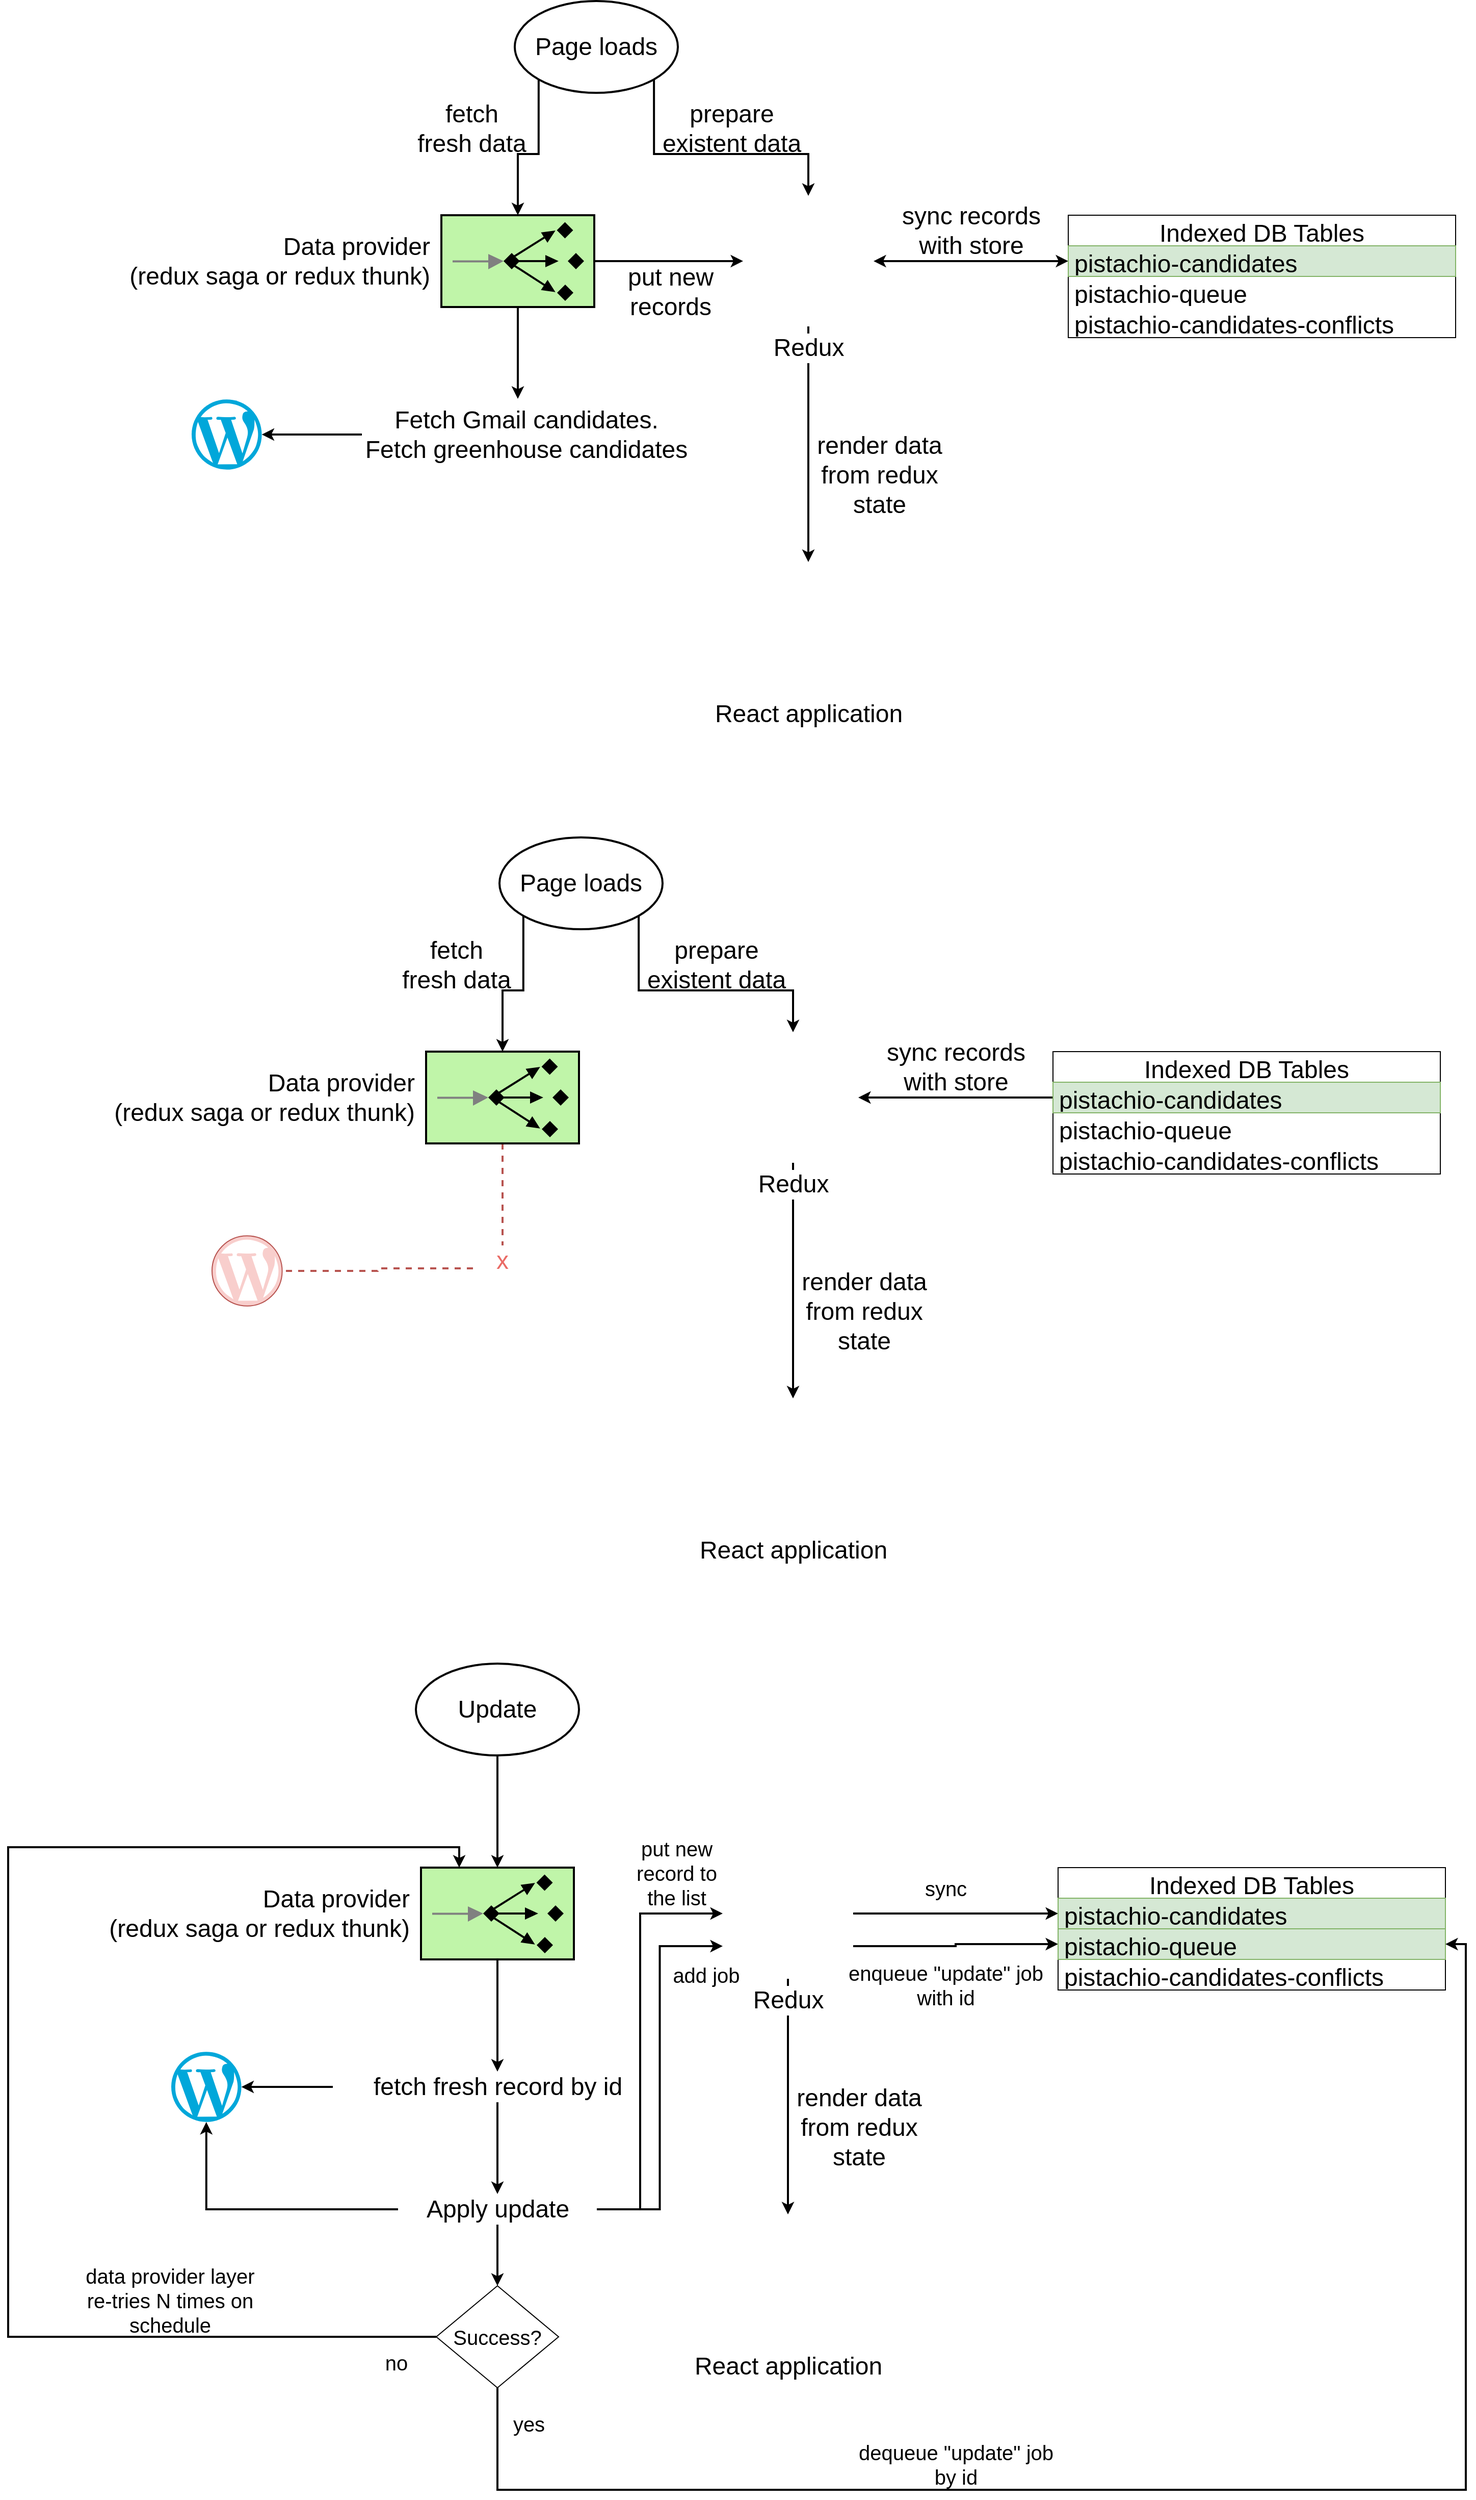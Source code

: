 <mxfile version="20.2.3" type="github">
  <diagram id="n3OmtDXUTwSOZxKZHaJ7" name="Page-1">
    <mxGraphModel dx="2813" dy="1084" grid="1" gridSize="10" guides="1" tooltips="1" connect="1" arrows="1" fold="1" page="1" pageScale="1" pageWidth="850" pageHeight="1100" math="0" shadow="0">
      <root>
        <mxCell id="0" />
        <mxCell id="1" parent="0" />
        <mxCell id="Z41pFUrx37civVczPFok-12" style="edgeStyle=orthogonalEdgeStyle;rounded=0;orthogonalLoop=1;jettySize=auto;html=1;exitX=0;exitY=1;exitDx=0;exitDy=0;entryX=0.5;entryY=0;entryDx=0;entryDy=0;entryPerimeter=0;fontSize=24;startArrow=none;startFill=0;strokeWidth=2;" parent="1" source="Z41pFUrx37civVczPFok-16" target="Z41pFUrx37civVczPFok-6" edge="1">
          <mxGeometry relative="1" as="geometry">
            <mxPoint x="180" y="130" as="sourcePoint" />
          </mxGeometry>
        </mxCell>
        <mxCell id="Z41pFUrx37civVczPFok-13" style="edgeStyle=orthogonalEdgeStyle;rounded=0;orthogonalLoop=1;jettySize=auto;html=1;exitX=1;exitY=1;exitDx=0;exitDy=0;entryX=0.5;entryY=0;entryDx=0;entryDy=0;fontSize=24;startArrow=none;startFill=0;strokeWidth=2;" parent="1" source="Z41pFUrx37civVczPFok-16" target="Z41pFUrx37civVczPFok-5" edge="1">
          <mxGeometry relative="1" as="geometry">
            <mxPoint x="260" y="130" as="sourcePoint" />
            <Array as="points">
              <mxPoint x="274" y="200" />
              <mxPoint x="425" y="200" />
            </Array>
          </mxGeometry>
        </mxCell>
        <mxCell id="Z41pFUrx37civVczPFok-4" value="React application" style="shape=image;html=1;verticalAlign=top;verticalLabelPosition=bottom;labelBackgroundColor=#ffffff;imageAspect=0;aspect=fixed;image=https://cdn1.iconfinder.com/data/icons/unicons-line-vol-5/24/react-128.png;fontSize=24;" parent="1" vertex="1">
          <mxGeometry x="361" y="600" width="128" height="128" as="geometry" />
        </mxCell>
        <mxCell id="Z41pFUrx37civVczPFok-11" style="edgeStyle=orthogonalEdgeStyle;rounded=0;orthogonalLoop=1;jettySize=auto;html=1;entryX=0;entryY=0.5;entryDx=0;entryDy=0;fontSize=24;strokeWidth=2;startArrow=classic;startFill=1;" parent="1" source="Z41pFUrx37civVczPFok-5" target="Z41pFUrx37civVczPFok-8" edge="1">
          <mxGeometry relative="1" as="geometry" />
        </mxCell>
        <mxCell id="Z41pFUrx37civVczPFok-21" style="edgeStyle=orthogonalEdgeStyle;rounded=0;orthogonalLoop=1;jettySize=auto;html=1;entryX=0.5;entryY=0;entryDx=0;entryDy=0;fontSize=24;startArrow=none;startFill=0;strokeWidth=2;" parent="1" source="Z41pFUrx37civVczPFok-5" target="Z41pFUrx37civVczPFok-4" edge="1">
          <mxGeometry relative="1" as="geometry" />
        </mxCell>
        <mxCell id="Z41pFUrx37civVczPFok-5" value="Redux" style="shape=image;html=1;verticalAlign=top;verticalLabelPosition=bottom;labelBackgroundColor=#ffffff;imageAspect=0;aspect=fixed;image=https://cdn2.iconfinder.com/data/icons/boxicons-logos/24/bxl-redux-128.png;fontSize=24;" parent="1" vertex="1">
          <mxGeometry x="361" y="241" width="128" height="128" as="geometry" />
        </mxCell>
        <mxCell id="Z41pFUrx37civVczPFok-15" style="edgeStyle=orthogonalEdgeStyle;rounded=0;orthogonalLoop=1;jettySize=auto;html=1;entryX=0.5;entryY=0;entryDx=0;entryDy=0;fontSize=24;startArrow=none;startFill=0;strokeWidth=2;" parent="1" source="Z41pFUrx37civVczPFok-6" edge="1">
          <mxGeometry relative="1" as="geometry">
            <mxPoint x="140" y="440" as="targetPoint" />
          </mxGeometry>
        </mxCell>
        <mxCell id="Z41pFUrx37civVczPFok-6" value="&lt;font style=&quot;font-size: 24px;&quot;&gt;Data provider&lt;br&gt;&lt;/font&gt;&lt;font style=&quot;font-size: 24px;&quot;&gt;(redux saga or redux thunk)&lt;br&gt;&lt;/font&gt;" style="fillColor=#c0f5a9;dashed=0;outlineConnect=0;strokeWidth=2;html=1;align=right;fontSize=8;verticalLabelPosition=middle;verticalAlign=middle;shape=mxgraph.eip.message_dispatcher;labelPosition=left;spacingRight=10;" parent="1" vertex="1">
          <mxGeometry x="65" y="260" width="150" height="90" as="geometry" />
        </mxCell>
        <mxCell id="Z41pFUrx37civVczPFok-7" value="Indexed DB Tables" style="swimlane;fontStyle=0;childLayout=stackLayout;horizontal=1;startSize=30;horizontalStack=0;resizeParent=1;resizeParentMax=0;resizeLast=0;collapsible=1;marginBottom=0;fontSize=24;" parent="1" vertex="1">
          <mxGeometry x="680" y="260" width="380" height="120" as="geometry" />
        </mxCell>
        <mxCell id="Z41pFUrx37civVczPFok-8" value="pistachio-candidates" style="text;strokeColor=#82b366;fillColor=#d5e8d4;align=left;verticalAlign=middle;spacingLeft=4;spacingRight=4;overflow=hidden;points=[[0,0.5],[1,0.5]];portConstraint=eastwest;rotatable=0;fontSize=24;" parent="Z41pFUrx37civVczPFok-7" vertex="1">
          <mxGeometry y="30" width="380" height="30" as="geometry" />
        </mxCell>
        <mxCell id="Z41pFUrx37civVczPFok-9" value="pistachio-queue" style="text;strokeColor=none;fillColor=none;align=left;verticalAlign=middle;spacingLeft=4;spacingRight=4;overflow=hidden;points=[[0,0.5],[1,0.5]];portConstraint=eastwest;rotatable=0;fontSize=24;" parent="Z41pFUrx37civVczPFok-7" vertex="1">
          <mxGeometry y="60" width="380" height="30" as="geometry" />
        </mxCell>
        <mxCell id="Z41pFUrx37civVczPFok-10" value="pistachio-candidates-conflicts" style="text;strokeColor=none;fillColor=none;align=left;verticalAlign=middle;spacingLeft=4;spacingRight=4;overflow=hidden;points=[[0,0.5],[1,0.5]];portConstraint=eastwest;rotatable=0;fontSize=24;" parent="Z41pFUrx37civVczPFok-7" vertex="1">
          <mxGeometry y="90" width="380" height="30" as="geometry" />
        </mxCell>
        <mxCell id="Z41pFUrx37civVczPFok-20" style="edgeStyle=orthogonalEdgeStyle;rounded=0;orthogonalLoop=1;jettySize=auto;html=1;entryX=0;entryY=0.5;entryDx=0;entryDy=0;fontSize=24;startArrow=none;startFill=0;strokeWidth=2;exitX=1;exitY=0.5;exitDx=0;exitDy=0;exitPerimeter=0;" parent="1" source="Z41pFUrx37civVczPFok-6" target="Z41pFUrx37civVczPFok-5" edge="1">
          <mxGeometry relative="1" as="geometry" />
        </mxCell>
        <mxCell id="Z41pFUrx37civVczPFok-16" value="&lt;font style=&quot;font-size: 24px;&quot;&gt;Page loads&lt;/font&gt;" style="ellipse;whiteSpace=wrap;html=1;fontSize=24;strokeWidth=2;" parent="1" vertex="1">
          <mxGeometry x="137" y="50" width="160" height="90" as="geometry" />
        </mxCell>
        <mxCell id="Z41pFUrx37civVczPFok-18" value="" style="dashed=0;outlineConnect=0;html=1;align=center;labelPosition=center;verticalLabelPosition=bottom;verticalAlign=top;shape=mxgraph.weblogos.wordpress_2;fillColor=#00A7DA;strokeColor=none;fontSize=24;" parent="1" vertex="1">
          <mxGeometry x="-180" y="440.6" width="68.8" height="68.8" as="geometry" />
        </mxCell>
        <mxCell id="Z41pFUrx37civVczPFok-22" value="fetch fresh data" style="text;html=1;strokeColor=none;fillColor=none;align=center;verticalAlign=middle;whiteSpace=wrap;rounded=0;fontSize=24;" parent="1" vertex="1">
          <mxGeometry x="40" y="160" width="110" height="30" as="geometry" />
        </mxCell>
        <mxCell id="Z41pFUrx37civVczPFok-23" value="prepare existent data" style="text;html=1;strokeColor=none;fillColor=none;align=center;verticalAlign=middle;whiteSpace=wrap;rounded=0;fontSize=24;" parent="1" vertex="1">
          <mxGeometry x="275" y="160" width="150" height="30" as="geometry" />
        </mxCell>
        <mxCell id="Z41pFUrx37civVczPFok-24" value="sync records with store" style="text;html=1;strokeColor=none;fillColor=none;align=center;verticalAlign=middle;whiteSpace=wrap;rounded=0;fontSize=24;" parent="1" vertex="1">
          <mxGeometry x="510" y="255" width="150" height="40" as="geometry" />
        </mxCell>
        <mxCell id="Z41pFUrx37civVczPFok-25" value="put new records" style="text;html=1;strokeColor=none;fillColor=none;align=center;verticalAlign=middle;whiteSpace=wrap;rounded=0;fontSize=24;" parent="1" vertex="1">
          <mxGeometry x="240" y="320" width="100" height="30" as="geometry" />
        </mxCell>
        <mxCell id="Z41pFUrx37civVczPFok-29" value="render data from redux state" style="text;html=1;strokeColor=none;fillColor=none;align=center;verticalAlign=middle;whiteSpace=wrap;rounded=0;fontSize=24;" parent="1" vertex="1">
          <mxGeometry x="410" y="500.4" width="170" height="30" as="geometry" />
        </mxCell>
        <mxCell id="Z41pFUrx37civVczPFok-31" style="edgeStyle=orthogonalEdgeStyle;rounded=0;orthogonalLoop=1;jettySize=auto;html=1;fontSize=24;startArrow=none;startFill=0;strokeWidth=2;" parent="1" source="Z41pFUrx37civVczPFok-30" target="Z41pFUrx37civVczPFok-18" edge="1">
          <mxGeometry relative="1" as="geometry" />
        </mxCell>
        <mxCell id="Z41pFUrx37civVczPFok-30" value="&lt;div&gt;Fetch Gmail candidates.&lt;/div&gt;&lt;div&gt;Fetch greenhouse candidates&lt;br&gt;&lt;/div&gt;" style="text;html=1;strokeColor=none;fillColor=none;align=center;verticalAlign=middle;whiteSpace=wrap;rounded=0;fontSize=24;" parent="1" vertex="1">
          <mxGeometry x="-13" y="460" width="323" height="30" as="geometry" />
        </mxCell>
        <mxCell id="Z41pFUrx37civVczPFok-32" style="edgeStyle=orthogonalEdgeStyle;rounded=0;orthogonalLoop=1;jettySize=auto;html=1;exitX=0;exitY=1;exitDx=0;exitDy=0;entryX=0.5;entryY=0;entryDx=0;entryDy=0;entryPerimeter=0;fontSize=24;startArrow=none;startFill=0;strokeWidth=2;" parent="1" source="Z41pFUrx37civVczPFok-45" target="Z41pFUrx37civVczPFok-39" edge="1">
          <mxGeometry relative="1" as="geometry">
            <mxPoint x="165" y="950" as="sourcePoint" />
          </mxGeometry>
        </mxCell>
        <mxCell id="Z41pFUrx37civVczPFok-33" style="edgeStyle=orthogonalEdgeStyle;rounded=0;orthogonalLoop=1;jettySize=auto;html=1;exitX=1;exitY=1;exitDx=0;exitDy=0;entryX=0.5;entryY=0;entryDx=0;entryDy=0;fontSize=24;startArrow=none;startFill=0;strokeWidth=2;" parent="1" source="Z41pFUrx37civVczPFok-45" target="Z41pFUrx37civVczPFok-37" edge="1">
          <mxGeometry relative="1" as="geometry">
            <mxPoint x="245" y="950" as="sourcePoint" />
            <Array as="points">
              <mxPoint x="259" y="1020" />
              <mxPoint x="410" y="1020" />
            </Array>
          </mxGeometry>
        </mxCell>
        <mxCell id="Z41pFUrx37civVczPFok-34" value="React application" style="shape=image;html=1;verticalAlign=top;verticalLabelPosition=bottom;labelBackgroundColor=#ffffff;imageAspect=0;aspect=fixed;image=https://cdn1.iconfinder.com/data/icons/unicons-line-vol-5/24/react-128.png;fontSize=24;" parent="1" vertex="1">
          <mxGeometry x="346" y="1420" width="128" height="128" as="geometry" />
        </mxCell>
        <mxCell id="Z41pFUrx37civVczPFok-35" style="edgeStyle=orthogonalEdgeStyle;rounded=0;orthogonalLoop=1;jettySize=auto;html=1;entryX=0;entryY=0.5;entryDx=0;entryDy=0;fontSize=24;strokeWidth=2;startArrow=classic;startFill=1;endArrow=none;endFill=0;" parent="1" source="Z41pFUrx37civVczPFok-37" target="Z41pFUrx37civVczPFok-41" edge="1">
          <mxGeometry relative="1" as="geometry" />
        </mxCell>
        <mxCell id="Z41pFUrx37civVczPFok-36" style="edgeStyle=orthogonalEdgeStyle;rounded=0;orthogonalLoop=1;jettySize=auto;html=1;entryX=0.5;entryY=0;entryDx=0;entryDy=0;fontSize=24;startArrow=none;startFill=0;strokeWidth=2;" parent="1" source="Z41pFUrx37civVczPFok-37" target="Z41pFUrx37civVczPFok-34" edge="1">
          <mxGeometry relative="1" as="geometry" />
        </mxCell>
        <mxCell id="Z41pFUrx37civVczPFok-37" value="Redux" style="shape=image;html=1;verticalAlign=top;verticalLabelPosition=bottom;labelBackgroundColor=#ffffff;imageAspect=0;aspect=fixed;image=https://cdn2.iconfinder.com/data/icons/boxicons-logos/24/bxl-redux-128.png;fontSize=24;" parent="1" vertex="1">
          <mxGeometry x="346" y="1061" width="128" height="128" as="geometry" />
        </mxCell>
        <mxCell id="Z41pFUrx37civVczPFok-38" style="edgeStyle=orthogonalEdgeStyle;rounded=0;orthogonalLoop=1;jettySize=auto;html=1;fontSize=24;startArrow=none;startFill=0;strokeWidth=2;entryX=0.5;entryY=0;entryDx=0;entryDy=0;dashed=1;fillColor=#f8cecc;strokeColor=#b85450;endArrow=none;endFill=0;" parent="1" source="Z41pFUrx37civVczPFok-39" target="Z41pFUrx37civVczPFok-53" edge="1">
          <mxGeometry relative="1" as="geometry">
            <mxPoint x="125" y="1270" as="targetPoint" />
          </mxGeometry>
        </mxCell>
        <mxCell id="Z41pFUrx37civVczPFok-39" value="&lt;font style=&quot;font-size: 24px;&quot;&gt;Data provider&lt;br&gt;&lt;/font&gt;&lt;font style=&quot;font-size: 24px;&quot;&gt;(redux saga or redux thunk)&lt;br&gt;&lt;/font&gt;" style="fillColor=#c0f5a9;dashed=0;outlineConnect=0;strokeWidth=2;html=1;align=right;fontSize=8;verticalLabelPosition=middle;verticalAlign=middle;shape=mxgraph.eip.message_dispatcher;labelPosition=left;spacingRight=10;" parent="1" vertex="1">
          <mxGeometry x="50" y="1080" width="150" height="90" as="geometry" />
        </mxCell>
        <mxCell id="Z41pFUrx37civVczPFok-40" value="Indexed DB Tables" style="swimlane;fontStyle=0;childLayout=stackLayout;horizontal=1;startSize=30;horizontalStack=0;resizeParent=1;resizeParentMax=0;resizeLast=0;collapsible=1;marginBottom=0;fontSize=24;" parent="1" vertex="1">
          <mxGeometry x="665" y="1080" width="380" height="120" as="geometry" />
        </mxCell>
        <mxCell id="Z41pFUrx37civVczPFok-41" value="pistachio-candidates" style="text;strokeColor=#82b366;fillColor=#d5e8d4;align=left;verticalAlign=middle;spacingLeft=4;spacingRight=4;overflow=hidden;points=[[0,0.5],[1,0.5]];portConstraint=eastwest;rotatable=0;fontSize=24;" parent="Z41pFUrx37civVczPFok-40" vertex="1">
          <mxGeometry y="30" width="380" height="30" as="geometry" />
        </mxCell>
        <mxCell id="Z41pFUrx37civVczPFok-42" value="pistachio-queue" style="text;strokeColor=none;fillColor=none;align=left;verticalAlign=middle;spacingLeft=4;spacingRight=4;overflow=hidden;points=[[0,0.5],[1,0.5]];portConstraint=eastwest;rotatable=0;fontSize=24;" parent="Z41pFUrx37civVczPFok-40" vertex="1">
          <mxGeometry y="60" width="380" height="30" as="geometry" />
        </mxCell>
        <mxCell id="Z41pFUrx37civVczPFok-43" value="pistachio-candidates-conflicts" style="text;strokeColor=none;fillColor=none;align=left;verticalAlign=middle;spacingLeft=4;spacingRight=4;overflow=hidden;points=[[0,0.5],[1,0.5]];portConstraint=eastwest;rotatable=0;fontSize=24;" parent="Z41pFUrx37civVczPFok-40" vertex="1">
          <mxGeometry y="90" width="380" height="30" as="geometry" />
        </mxCell>
        <mxCell id="Z41pFUrx37civVczPFok-45" value="&lt;font style=&quot;font-size: 24px;&quot;&gt;Page loads&lt;/font&gt;" style="ellipse;whiteSpace=wrap;html=1;fontSize=24;strokeWidth=2;" parent="1" vertex="1">
          <mxGeometry x="122" y="870" width="160" height="90" as="geometry" />
        </mxCell>
        <mxCell id="Z41pFUrx37civVczPFok-46" value="" style="dashed=0;outlineConnect=0;html=1;align=center;labelPosition=center;verticalLabelPosition=bottom;verticalAlign=top;shape=mxgraph.weblogos.wordpress_2;fillColor=#f8cecc;strokeColor=#b85450;fontSize=24;" parent="1" vertex="1">
          <mxGeometry x="-160" y="1260.6" width="68.8" height="68.8" as="geometry" />
        </mxCell>
        <mxCell id="Z41pFUrx37civVczPFok-47" value="fetch fresh data" style="text;html=1;strokeColor=none;fillColor=none;align=center;verticalAlign=middle;whiteSpace=wrap;rounded=0;fontSize=24;" parent="1" vertex="1">
          <mxGeometry x="25" y="980" width="110" height="30" as="geometry" />
        </mxCell>
        <mxCell id="Z41pFUrx37civVczPFok-48" value="prepare existent data" style="text;html=1;strokeColor=none;fillColor=none;align=center;verticalAlign=middle;whiteSpace=wrap;rounded=0;fontSize=24;" parent="1" vertex="1">
          <mxGeometry x="260" y="980" width="150" height="30" as="geometry" />
        </mxCell>
        <mxCell id="Z41pFUrx37civVczPFok-49" value="sync records with store" style="text;html=1;strokeColor=none;fillColor=none;align=center;verticalAlign=middle;whiteSpace=wrap;rounded=0;fontSize=24;" parent="1" vertex="1">
          <mxGeometry x="495" y="1075" width="150" height="40" as="geometry" />
        </mxCell>
        <mxCell id="Z41pFUrx37civVczPFok-51" value="render data from redux state" style="text;html=1;strokeColor=none;fillColor=none;align=center;verticalAlign=middle;whiteSpace=wrap;rounded=0;fontSize=24;" parent="1" vertex="1">
          <mxGeometry x="395" y="1320.4" width="170" height="30" as="geometry" />
        </mxCell>
        <mxCell id="Z41pFUrx37civVczPFok-52" style="edgeStyle=orthogonalEdgeStyle;rounded=0;orthogonalLoop=1;jettySize=auto;html=1;fontSize=24;startArrow=none;startFill=0;strokeWidth=2;exitX=0;exitY=0.75;exitDx=0;exitDy=0;endArrow=none;endFill=0;dashed=1;fillColor=#f8cecc;strokeColor=#b85450;" parent="1" source="Z41pFUrx37civVczPFok-53" target="Z41pFUrx37civVczPFok-46" edge="1">
          <mxGeometry relative="1" as="geometry" />
        </mxCell>
        <mxCell id="Z41pFUrx37civVczPFok-53" value="x" style="text;html=1;align=center;verticalAlign=middle;whiteSpace=wrap;rounded=0;fontSize=24;fontColor=#EA6B66;" parent="1" vertex="1">
          <mxGeometry x="96" y="1270" width="58" height="30" as="geometry" />
        </mxCell>
        <mxCell id="X_6sAjhMBoOv0ny-Y4ly-1" style="edgeStyle=orthogonalEdgeStyle;rounded=0;orthogonalLoop=1;jettySize=auto;html=1;exitX=0.5;exitY=1;exitDx=0;exitDy=0;entryX=0.5;entryY=0;entryDx=0;entryDy=0;entryPerimeter=0;fontSize=24;startArrow=none;startFill=0;strokeWidth=2;" edge="1" parent="1" source="X_6sAjhMBoOv0ny-Y4ly-14" target="X_6sAjhMBoOv0ny-Y4ly-8">
          <mxGeometry relative="1" as="geometry">
            <mxPoint x="160" y="1750" as="sourcePoint" />
          </mxGeometry>
        </mxCell>
        <mxCell id="X_6sAjhMBoOv0ny-Y4ly-3" value="React application" style="shape=image;html=1;verticalAlign=top;verticalLabelPosition=bottom;labelBackgroundColor=#ffffff;imageAspect=0;aspect=fixed;image=https://cdn1.iconfinder.com/data/icons/unicons-line-vol-5/24/react-128.png;fontSize=24;" vertex="1" parent="1">
          <mxGeometry x="341" y="2220" width="128" height="128" as="geometry" />
        </mxCell>
        <mxCell id="X_6sAjhMBoOv0ny-Y4ly-4" style="edgeStyle=orthogonalEdgeStyle;rounded=0;orthogonalLoop=1;jettySize=auto;html=1;entryX=0;entryY=0.5;entryDx=0;entryDy=0;fontSize=24;strokeWidth=2;startArrow=none;startFill=0;" edge="1" parent="1" source="X_6sAjhMBoOv0ny-Y4ly-6" target="X_6sAjhMBoOv0ny-Y4ly-10">
          <mxGeometry relative="1" as="geometry" />
        </mxCell>
        <mxCell id="X_6sAjhMBoOv0ny-Y4ly-5" style="edgeStyle=orthogonalEdgeStyle;rounded=0;orthogonalLoop=1;jettySize=auto;html=1;entryX=0.5;entryY=0;entryDx=0;entryDy=0;fontSize=24;startArrow=none;startFill=0;strokeWidth=2;" edge="1" parent="1" source="X_6sAjhMBoOv0ny-Y4ly-6" target="X_6sAjhMBoOv0ny-Y4ly-3">
          <mxGeometry relative="1" as="geometry" />
        </mxCell>
        <mxCell id="X_6sAjhMBoOv0ny-Y4ly-27" style="edgeStyle=orthogonalEdgeStyle;rounded=0;orthogonalLoop=1;jettySize=auto;html=1;exitX=1;exitY=0.75;exitDx=0;exitDy=0;entryX=0;entryY=0.5;entryDx=0;entryDy=0;fontSize=24;strokeWidth=2;" edge="1" parent="1" source="X_6sAjhMBoOv0ny-Y4ly-6" target="X_6sAjhMBoOv0ny-Y4ly-11">
          <mxGeometry relative="1" as="geometry" />
        </mxCell>
        <mxCell id="X_6sAjhMBoOv0ny-Y4ly-6" value="Redux" style="shape=image;html=1;verticalAlign=top;verticalLabelPosition=bottom;labelBackgroundColor=#ffffff;imageAspect=0;aspect=fixed;image=https://cdn2.iconfinder.com/data/icons/boxicons-logos/24/bxl-redux-128.png;fontSize=24;" vertex="1" parent="1">
          <mxGeometry x="341" y="1861" width="128" height="128" as="geometry" />
        </mxCell>
        <mxCell id="X_6sAjhMBoOv0ny-Y4ly-7" style="edgeStyle=orthogonalEdgeStyle;rounded=0;orthogonalLoop=1;jettySize=auto;html=1;entryX=0.5;entryY=0;entryDx=0;entryDy=0;fontSize=24;startArrow=none;startFill=0;strokeWidth=2;" edge="1" parent="1" source="X_6sAjhMBoOv0ny-Y4ly-8" target="X_6sAjhMBoOv0ny-Y4ly-22">
          <mxGeometry relative="1" as="geometry">
            <mxPoint x="120" y="2060" as="targetPoint" />
          </mxGeometry>
        </mxCell>
        <mxCell id="X_6sAjhMBoOv0ny-Y4ly-8" value="&lt;font style=&quot;font-size: 24px;&quot;&gt;Data provider&lt;br&gt;&lt;/font&gt;&lt;font style=&quot;font-size: 24px;&quot;&gt;(redux saga or redux thunk)&lt;br&gt;&lt;/font&gt;" style="fillColor=#c0f5a9;dashed=0;outlineConnect=0;strokeWidth=2;html=1;align=right;fontSize=8;verticalLabelPosition=middle;verticalAlign=middle;shape=mxgraph.eip.message_dispatcher;labelPosition=left;spacingRight=10;" vertex="1" parent="1">
          <mxGeometry x="45" y="1880" width="150" height="90" as="geometry" />
        </mxCell>
        <mxCell id="X_6sAjhMBoOv0ny-Y4ly-9" value="Indexed DB Tables" style="swimlane;fontStyle=0;childLayout=stackLayout;horizontal=1;startSize=30;horizontalStack=0;resizeParent=1;resizeParentMax=0;resizeLast=0;collapsible=1;marginBottom=0;fontSize=24;" vertex="1" parent="1">
          <mxGeometry x="670" y="1880" width="380" height="120" as="geometry" />
        </mxCell>
        <mxCell id="X_6sAjhMBoOv0ny-Y4ly-10" value="pistachio-candidates" style="text;align=left;verticalAlign=middle;spacingLeft=4;spacingRight=4;overflow=hidden;points=[[0,0.5],[1,0.5]];portConstraint=eastwest;rotatable=0;fontSize=24;fillColor=#d5e8d4;strokeColor=#82b366;" vertex="1" parent="X_6sAjhMBoOv0ny-Y4ly-9">
          <mxGeometry y="30" width="380" height="30" as="geometry" />
        </mxCell>
        <mxCell id="X_6sAjhMBoOv0ny-Y4ly-11" value="pistachio-queue" style="text;strokeColor=#82b366;fillColor=#d5e8d4;align=left;verticalAlign=middle;spacingLeft=4;spacingRight=4;overflow=hidden;points=[[0,0.5],[1,0.5]];portConstraint=eastwest;rotatable=0;fontSize=24;" vertex="1" parent="X_6sAjhMBoOv0ny-Y4ly-9">
          <mxGeometry y="60" width="380" height="30" as="geometry" />
        </mxCell>
        <mxCell id="X_6sAjhMBoOv0ny-Y4ly-12" value="pistachio-candidates-conflicts" style="text;strokeColor=none;fillColor=none;align=left;verticalAlign=middle;spacingLeft=4;spacingRight=4;overflow=hidden;points=[[0,0.5],[1,0.5]];portConstraint=eastwest;rotatable=0;fontSize=24;" vertex="1" parent="X_6sAjhMBoOv0ny-Y4ly-9">
          <mxGeometry y="90" width="380" height="30" as="geometry" />
        </mxCell>
        <mxCell id="X_6sAjhMBoOv0ny-Y4ly-13" style="edgeStyle=orthogonalEdgeStyle;rounded=0;orthogonalLoop=1;jettySize=auto;html=1;entryX=0;entryY=0.5;entryDx=0;entryDy=0;fontSize=24;startArrow=none;startFill=0;strokeWidth=2;exitX=1;exitY=0.5;exitDx=0;exitDy=0;" edge="1" parent="1" source="X_6sAjhMBoOv0ny-Y4ly-23" target="X_6sAjhMBoOv0ny-Y4ly-6">
          <mxGeometry relative="1" as="geometry">
            <Array as="points">
              <mxPoint x="260" y="2215" />
              <mxPoint x="260" y="1925" />
            </Array>
          </mxGeometry>
        </mxCell>
        <mxCell id="X_6sAjhMBoOv0ny-Y4ly-14" value="Update" style="ellipse;whiteSpace=wrap;html=1;fontSize=24;strokeWidth=2;" vertex="1" parent="1">
          <mxGeometry x="40" y="1680" width="160" height="90" as="geometry" />
        </mxCell>
        <mxCell id="X_6sAjhMBoOv0ny-Y4ly-15" value="" style="dashed=0;outlineConnect=0;html=1;align=center;labelPosition=center;verticalLabelPosition=bottom;verticalAlign=top;shape=mxgraph.weblogos.wordpress_2;fillColor=#00A7DA;strokeColor=none;fontSize=24;" vertex="1" parent="1">
          <mxGeometry x="-200" y="2060.6" width="68.8" height="68.8" as="geometry" />
        </mxCell>
        <mxCell id="X_6sAjhMBoOv0ny-Y4ly-18" value="sync" style="text;html=1;strokeColor=none;fillColor=none;align=center;verticalAlign=middle;whiteSpace=wrap;rounded=0;fontSize=20;" vertex="1" parent="1">
          <mxGeometry x="527" y="1880" width="66" height="40" as="geometry" />
        </mxCell>
        <mxCell id="X_6sAjhMBoOv0ny-Y4ly-19" value="put new record to the list" style="text;html=1;strokeColor=none;fillColor=none;align=center;verticalAlign=middle;whiteSpace=wrap;rounded=0;fontSize=20;" vertex="1" parent="1">
          <mxGeometry x="246" y="1870" width="100" height="30" as="geometry" />
        </mxCell>
        <mxCell id="X_6sAjhMBoOv0ny-Y4ly-20" value="render data from redux state" style="text;html=1;strokeColor=none;fillColor=none;align=center;verticalAlign=middle;whiteSpace=wrap;rounded=0;fontSize=24;" vertex="1" parent="1">
          <mxGeometry x="390" y="2120.4" width="170" height="30" as="geometry" />
        </mxCell>
        <mxCell id="X_6sAjhMBoOv0ny-Y4ly-21" style="edgeStyle=orthogonalEdgeStyle;rounded=0;orthogonalLoop=1;jettySize=auto;html=1;fontSize=24;startArrow=none;startFill=0;strokeWidth=2;" edge="1" parent="1" source="X_6sAjhMBoOv0ny-Y4ly-22" target="X_6sAjhMBoOv0ny-Y4ly-15">
          <mxGeometry relative="1" as="geometry" />
        </mxCell>
        <mxCell id="X_6sAjhMBoOv0ny-Y4ly-24" style="edgeStyle=orthogonalEdgeStyle;rounded=0;orthogonalLoop=1;jettySize=auto;html=1;entryX=0.5;entryY=0;entryDx=0;entryDy=0;fontSize=24;strokeWidth=2;" edge="1" parent="1" source="X_6sAjhMBoOv0ny-Y4ly-22" target="X_6sAjhMBoOv0ny-Y4ly-23">
          <mxGeometry relative="1" as="geometry" />
        </mxCell>
        <mxCell id="X_6sAjhMBoOv0ny-Y4ly-22" value="fetch fresh record by id" style="text;html=1;strokeColor=none;fillColor=none;align=center;verticalAlign=middle;whiteSpace=wrap;rounded=0;fontSize=24;" vertex="1" parent="1">
          <mxGeometry x="-41.5" y="2080" width="323" height="30" as="geometry" />
        </mxCell>
        <mxCell id="X_6sAjhMBoOv0ny-Y4ly-29" style="edgeStyle=orthogonalEdgeStyle;rounded=0;orthogonalLoop=1;jettySize=auto;html=1;exitX=0;exitY=0.5;exitDx=0;exitDy=0;fontSize=20;strokeWidth=2;" edge="1" parent="1" source="X_6sAjhMBoOv0ny-Y4ly-23" target="X_6sAjhMBoOv0ny-Y4ly-15">
          <mxGeometry relative="1" as="geometry" />
        </mxCell>
        <mxCell id="X_6sAjhMBoOv0ny-Y4ly-30" style="edgeStyle=orthogonalEdgeStyle;rounded=0;orthogonalLoop=1;jettySize=auto;html=1;entryX=0;entryY=0.75;entryDx=0;entryDy=0;fontSize=20;strokeWidth=2;" edge="1" parent="1" source="X_6sAjhMBoOv0ny-Y4ly-23" target="X_6sAjhMBoOv0ny-Y4ly-6">
          <mxGeometry relative="1" as="geometry" />
        </mxCell>
        <mxCell id="X_6sAjhMBoOv0ny-Y4ly-38" style="edgeStyle=orthogonalEdgeStyle;rounded=0;orthogonalLoop=1;jettySize=auto;html=1;entryX=0.5;entryY=0;entryDx=0;entryDy=0;fontSize=20;startArrow=none;startFill=0;strokeWidth=2;" edge="1" parent="1" source="X_6sAjhMBoOv0ny-Y4ly-23" target="X_6sAjhMBoOv0ny-Y4ly-32">
          <mxGeometry relative="1" as="geometry" />
        </mxCell>
        <mxCell id="X_6sAjhMBoOv0ny-Y4ly-23" value="&lt;font style=&quot;font-size: 24px;&quot;&gt;A&lt;font style=&quot;font-size: 24px;&quot;&gt;pply update&lt;/font&gt;&lt;/font&gt;" style="text;html=1;strokeColor=none;fillColor=none;align=center;verticalAlign=middle;whiteSpace=wrap;rounded=0;" vertex="1" parent="1">
          <mxGeometry x="22.5" y="2200" width="195" height="30" as="geometry" />
        </mxCell>
        <mxCell id="X_6sAjhMBoOv0ny-Y4ly-28" value="enqueue &quot;update&quot; job with id " style="text;html=1;strokeColor=none;fillColor=none;align=center;verticalAlign=middle;whiteSpace=wrap;rounded=0;fontSize=20;" vertex="1" parent="1">
          <mxGeometry x="455" y="1970" width="210" height="50.6" as="geometry" />
        </mxCell>
        <mxCell id="X_6sAjhMBoOv0ny-Y4ly-31" value="add job" style="text;html=1;strokeColor=none;fillColor=none;align=center;verticalAlign=middle;whiteSpace=wrap;rounded=0;fontSize=20;" vertex="1" parent="1">
          <mxGeometry x="275" y="1970" width="100" height="30" as="geometry" />
        </mxCell>
        <mxCell id="X_6sAjhMBoOv0ny-Y4ly-33" style="edgeStyle=orthogonalEdgeStyle;rounded=0;orthogonalLoop=1;jettySize=auto;html=1;entryX=1;entryY=0.5;entryDx=0;entryDy=0;fontSize=20;startArrow=none;startFill=0;strokeWidth=2;" edge="1" parent="1" source="X_6sAjhMBoOv0ny-Y4ly-32" target="X_6sAjhMBoOv0ny-Y4ly-11">
          <mxGeometry relative="1" as="geometry">
            <Array as="points">
              <mxPoint x="120" y="2490" />
              <mxPoint x="1070" y="2490" />
              <mxPoint x="1070" y="1955" />
            </Array>
          </mxGeometry>
        </mxCell>
        <mxCell id="X_6sAjhMBoOv0ny-Y4ly-37" style="edgeStyle=orthogonalEdgeStyle;rounded=0;orthogonalLoop=1;jettySize=auto;html=1;entryX=0.25;entryY=0;entryDx=0;entryDy=0;entryPerimeter=0;fontSize=20;startArrow=none;startFill=0;strokeWidth=2;" edge="1" parent="1" source="X_6sAjhMBoOv0ny-Y4ly-32" target="X_6sAjhMBoOv0ny-Y4ly-8">
          <mxGeometry relative="1" as="geometry">
            <Array as="points">
              <mxPoint x="-360" y="2340" />
              <mxPoint x="-360" y="1860" />
              <mxPoint x="83" y="1860" />
            </Array>
          </mxGeometry>
        </mxCell>
        <mxCell id="X_6sAjhMBoOv0ny-Y4ly-32" value="Success?" style="rhombus;whiteSpace=wrap;html=1;fontSize=20;" vertex="1" parent="1">
          <mxGeometry x="60" y="2290" width="120" height="100" as="geometry" />
        </mxCell>
        <mxCell id="X_6sAjhMBoOv0ny-Y4ly-34" value="dequeue &quot;update&quot; job by id " style="text;html=1;strokeColor=none;fillColor=none;align=center;verticalAlign=middle;whiteSpace=wrap;rounded=0;fontSize=20;" vertex="1" parent="1">
          <mxGeometry x="465" y="2440" width="210" height="50.6" as="geometry" />
        </mxCell>
        <mxCell id="X_6sAjhMBoOv0ny-Y4ly-35" value="yes" style="text;html=1;strokeColor=none;fillColor=none;align=center;verticalAlign=middle;whiteSpace=wrap;rounded=0;fontSize=20;" vertex="1" parent="1">
          <mxGeometry x="122" y="2400" width="58" height="50.6" as="geometry" />
        </mxCell>
        <mxCell id="X_6sAjhMBoOv0ny-Y4ly-36" value="no" style="text;html=1;strokeColor=none;fillColor=none;align=center;verticalAlign=middle;whiteSpace=wrap;rounded=0;fontSize=20;" vertex="1" parent="1">
          <mxGeometry x="-8" y="2339.4" width="58" height="50.6" as="geometry" />
        </mxCell>
        <mxCell id="X_6sAjhMBoOv0ny-Y4ly-39" value="data provider layer&lt;br&gt;re-tries N times on schedule" style="text;html=1;strokeColor=none;fillColor=none;align=center;verticalAlign=middle;whiteSpace=wrap;rounded=0;fontSize=20;" vertex="1" parent="1">
          <mxGeometry x="-311.2" y="2269.4" width="220" height="70" as="geometry" />
        </mxCell>
      </root>
    </mxGraphModel>
  </diagram>
</mxfile>
